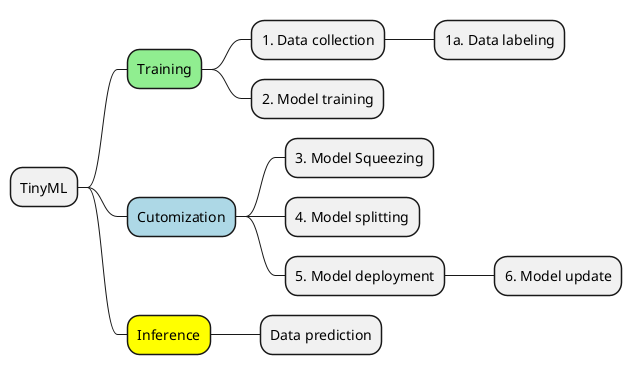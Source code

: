 @startmindmap
* TinyML
**[#lightgreen] Training
*** 1. Data collection
**** 1a. Data labeling
*** 2. Model training
**[#lightblue] Cutomization
*** 3. Model Squeezing
*** 4. Model splitting
*** 5. Model deployment
**** 6. Model update
**[#yellow] Inference
*** Data prediction
@endmindmap